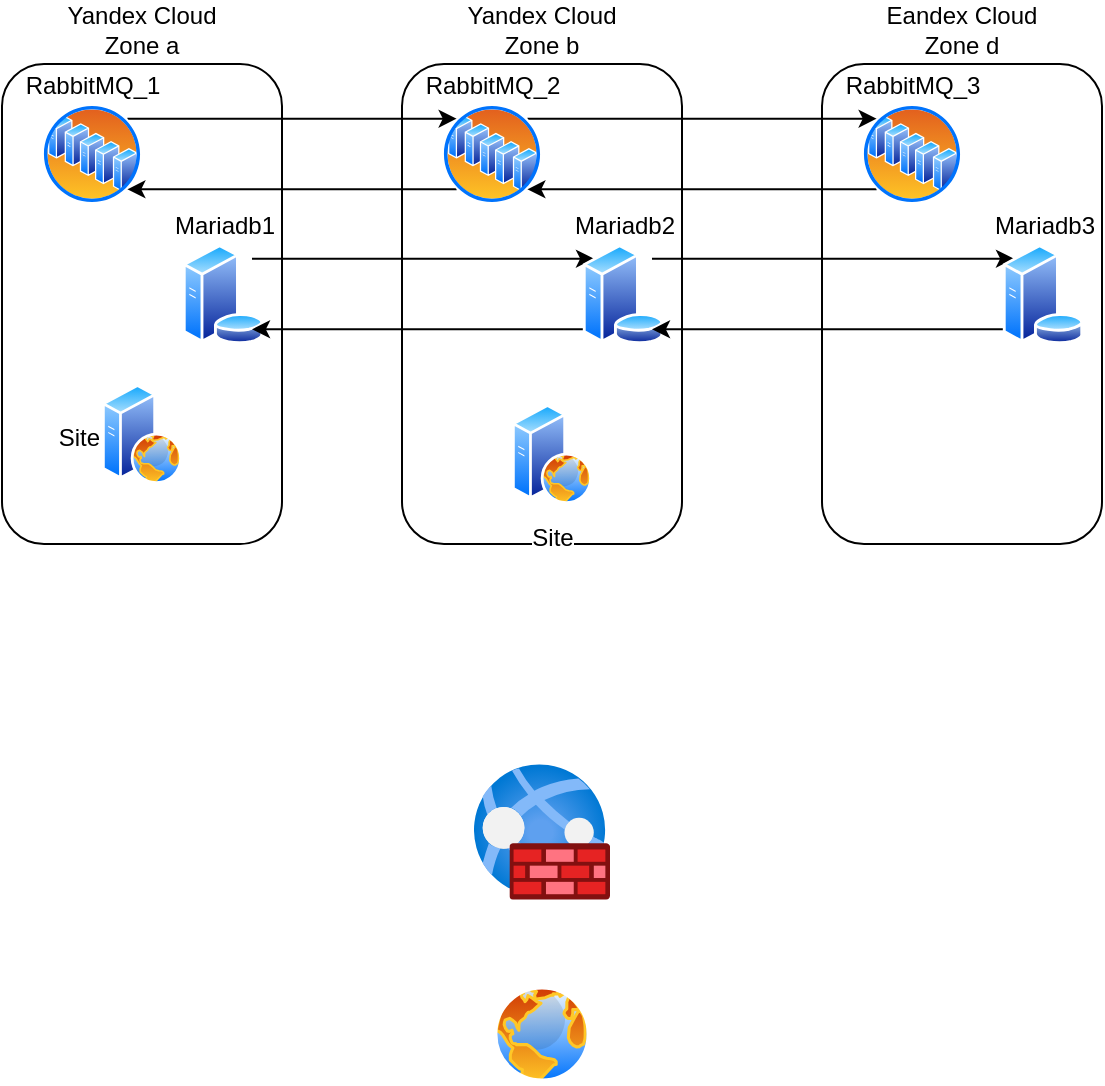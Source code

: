 <mxfile version="26.2.13">
  <diagram name="Page-1" id="VlWO9vf8GBHtBqB5PU-0">
    <mxGraphModel dx="1090" dy="608" grid="1" gridSize="10" guides="1" tooltips="1" connect="1" arrows="1" fold="1" page="1" pageScale="1" pageWidth="850" pageHeight="1100" math="0" shadow="0">
      <root>
        <mxCell id="0" />
        <mxCell id="1" parent="0" />
        <mxCell id="oGJRKOSpeTlSGlVj1QDc-1" value="" style="image;aspect=fixed;perimeter=ellipsePerimeter;html=1;align=center;shadow=0;dashed=0;spacingTop=3;image=img/lib/active_directory/internet_globe.svg;" vertex="1" parent="1">
          <mxGeometry x="425" y="710" width="50" height="50" as="geometry" />
        </mxCell>
        <mxCell id="oGJRKOSpeTlSGlVj1QDc-2" value="" style="image;aspect=fixed;html=1;points=[];align=center;fontSize=12;image=img/lib/azure2/networking/Web_Application_Firewall_Policies_WAF.svg;" vertex="1" parent="1">
          <mxGeometry x="416" y="600" width="68" height="68" as="geometry" />
        </mxCell>
        <mxCell id="oGJRKOSpeTlSGlVj1QDc-3" value="&lt;div&gt;Yandex Cloud&lt;/div&gt;&lt;div&gt;Zone a&lt;/div&gt;" style="rounded=1;whiteSpace=wrap;html=1;labelPosition=center;verticalLabelPosition=top;align=center;verticalAlign=bottom;" vertex="1" parent="1">
          <mxGeometry x="180" y="250" width="140" height="240" as="geometry" />
        </mxCell>
        <mxCell id="oGJRKOSpeTlSGlVj1QDc-4" value="&lt;div&gt;Yandex Cloud&lt;/div&gt;&lt;div&gt;Zone b&lt;/div&gt;" style="rounded=1;whiteSpace=wrap;html=1;labelPosition=center;verticalLabelPosition=top;align=center;verticalAlign=bottom;" vertex="1" parent="1">
          <mxGeometry x="380" y="250" width="140" height="240" as="geometry" />
        </mxCell>
        <mxCell id="oGJRKOSpeTlSGlVj1QDc-5" value="&lt;div&gt;Eandex Cloud&lt;/div&gt;&lt;div&gt;Zone d&lt;/div&gt;" style="rounded=1;whiteSpace=wrap;html=1;labelPosition=center;verticalLabelPosition=top;align=center;verticalAlign=bottom;" vertex="1" parent="1">
          <mxGeometry x="590" y="250" width="140" height="240" as="geometry" />
        </mxCell>
        <mxCell id="oGJRKOSpeTlSGlVj1QDc-11" style="edgeStyle=orthogonalEdgeStyle;rounded=0;orthogonalLoop=1;jettySize=auto;html=1;exitX=1;exitY=0;exitDx=0;exitDy=0;entryX=0;entryY=0;entryDx=0;entryDy=0;" edge="1" parent="1" source="oGJRKOSpeTlSGlVj1QDc-6" target="oGJRKOSpeTlSGlVj1QDc-7">
          <mxGeometry relative="1" as="geometry" />
        </mxCell>
        <mxCell id="oGJRKOSpeTlSGlVj1QDc-6" value="&lt;div&gt;RabbitMQ_1&lt;/div&gt;" style="image;aspect=fixed;perimeter=ellipsePerimeter;html=1;align=center;shadow=0;dashed=0;spacingTop=3;image=img/lib/active_directory/server_farm.svg;labelPosition=center;verticalLabelPosition=top;verticalAlign=bottom;" vertex="1" parent="1">
          <mxGeometry x="200" y="270" width="50" height="50" as="geometry" />
        </mxCell>
        <mxCell id="oGJRKOSpeTlSGlVj1QDc-9" style="edgeStyle=orthogonalEdgeStyle;rounded=0;orthogonalLoop=1;jettySize=auto;html=1;exitX=0;exitY=1;exitDx=0;exitDy=0;entryX=1;entryY=1;entryDx=0;entryDy=0;" edge="1" parent="1" source="oGJRKOSpeTlSGlVj1QDc-7" target="oGJRKOSpeTlSGlVj1QDc-6">
          <mxGeometry relative="1" as="geometry" />
        </mxCell>
        <mxCell id="oGJRKOSpeTlSGlVj1QDc-12" style="edgeStyle=orthogonalEdgeStyle;rounded=0;orthogonalLoop=1;jettySize=auto;html=1;exitX=1;exitY=0;exitDx=0;exitDy=0;entryX=0;entryY=0;entryDx=0;entryDy=0;" edge="1" parent="1" source="oGJRKOSpeTlSGlVj1QDc-7" target="oGJRKOSpeTlSGlVj1QDc-8">
          <mxGeometry relative="1" as="geometry" />
        </mxCell>
        <mxCell id="oGJRKOSpeTlSGlVj1QDc-7" value="&lt;div&gt;RabbitMQ_2&lt;/div&gt;" style="image;aspect=fixed;perimeter=ellipsePerimeter;html=1;align=center;shadow=0;dashed=0;spacingTop=3;image=img/lib/active_directory/server_farm.svg;labelPosition=center;verticalLabelPosition=top;verticalAlign=bottom;" vertex="1" parent="1">
          <mxGeometry x="400" y="270" width="50" height="50" as="geometry" />
        </mxCell>
        <mxCell id="oGJRKOSpeTlSGlVj1QDc-13" style="edgeStyle=orthogonalEdgeStyle;rounded=0;orthogonalLoop=1;jettySize=auto;html=1;exitX=0;exitY=1;exitDx=0;exitDy=0;entryX=1;entryY=1;entryDx=0;entryDy=0;" edge="1" parent="1" source="oGJRKOSpeTlSGlVj1QDc-8" target="oGJRKOSpeTlSGlVj1QDc-7">
          <mxGeometry relative="1" as="geometry" />
        </mxCell>
        <mxCell id="oGJRKOSpeTlSGlVj1QDc-8" value="&lt;div&gt;RabbitMQ_3&lt;/div&gt;" style="image;aspect=fixed;perimeter=ellipsePerimeter;html=1;align=center;shadow=0;dashed=0;spacingTop=3;image=img/lib/active_directory/server_farm.svg;labelPosition=center;verticalLabelPosition=top;verticalAlign=bottom;" vertex="1" parent="1">
          <mxGeometry x="610" y="270" width="50" height="50" as="geometry" />
        </mxCell>
        <mxCell id="oGJRKOSpeTlSGlVj1QDc-17" style="edgeStyle=orthogonalEdgeStyle;rounded=0;orthogonalLoop=1;jettySize=auto;html=1;exitX=1;exitY=0;exitDx=0;exitDy=0;entryX=0;entryY=0;entryDx=0;entryDy=0;" edge="1" parent="1" source="oGJRKOSpeTlSGlVj1QDc-14" target="oGJRKOSpeTlSGlVj1QDc-15">
          <mxGeometry relative="1" as="geometry" />
        </mxCell>
        <mxCell id="oGJRKOSpeTlSGlVj1QDc-14" value="&lt;div&gt;Mariadb1&lt;/div&gt;" style="image;aspect=fixed;perimeter=ellipsePerimeter;html=1;align=center;shadow=0;dashed=0;spacingTop=3;image=img/lib/active_directory/database_server.svg;labelPosition=center;verticalLabelPosition=top;verticalAlign=bottom;" vertex="1" parent="1">
          <mxGeometry x="270" y="340" width="41" height="50" as="geometry" />
        </mxCell>
        <mxCell id="oGJRKOSpeTlSGlVj1QDc-18" style="edgeStyle=orthogonalEdgeStyle;rounded=0;orthogonalLoop=1;jettySize=auto;html=1;exitX=1;exitY=0;exitDx=0;exitDy=0;entryX=0;entryY=0;entryDx=0;entryDy=0;" edge="1" parent="1" source="oGJRKOSpeTlSGlVj1QDc-15" target="oGJRKOSpeTlSGlVj1QDc-16">
          <mxGeometry relative="1" as="geometry" />
        </mxCell>
        <mxCell id="oGJRKOSpeTlSGlVj1QDc-20" style="edgeStyle=orthogonalEdgeStyle;rounded=0;orthogonalLoop=1;jettySize=auto;html=1;exitX=0;exitY=1;exitDx=0;exitDy=0;entryX=1;entryY=1;entryDx=0;entryDy=0;" edge="1" parent="1" source="oGJRKOSpeTlSGlVj1QDc-15" target="oGJRKOSpeTlSGlVj1QDc-14">
          <mxGeometry relative="1" as="geometry" />
        </mxCell>
        <mxCell id="oGJRKOSpeTlSGlVj1QDc-15" value="Mariadb2" style="image;aspect=fixed;perimeter=ellipsePerimeter;html=1;align=center;shadow=0;dashed=0;spacingTop=3;image=img/lib/active_directory/database_server.svg;labelPosition=center;verticalLabelPosition=top;verticalAlign=bottom;" vertex="1" parent="1">
          <mxGeometry x="470" y="340" width="41" height="50" as="geometry" />
        </mxCell>
        <mxCell id="oGJRKOSpeTlSGlVj1QDc-19" style="edgeStyle=orthogonalEdgeStyle;rounded=0;orthogonalLoop=1;jettySize=auto;html=1;exitX=0;exitY=1;exitDx=0;exitDy=0;entryX=1;entryY=1;entryDx=0;entryDy=0;" edge="1" parent="1" source="oGJRKOSpeTlSGlVj1QDc-16" target="oGJRKOSpeTlSGlVj1QDc-15">
          <mxGeometry relative="1" as="geometry" />
        </mxCell>
        <mxCell id="oGJRKOSpeTlSGlVj1QDc-16" value="Mariadb3" style="image;aspect=fixed;perimeter=ellipsePerimeter;html=1;align=center;shadow=0;dashed=0;spacingTop=3;image=img/lib/active_directory/database_server.svg;labelPosition=center;verticalLabelPosition=top;verticalAlign=bottom;" vertex="1" parent="1">
          <mxGeometry x="680" y="340" width="41" height="50" as="geometry" />
        </mxCell>
        <mxCell id="oGJRKOSpeTlSGlVj1QDc-21" value="Site" style="image;aspect=fixed;perimeter=ellipsePerimeter;html=1;align=right;shadow=0;dashed=0;spacingTop=3;image=img/lib/active_directory/web_server.svg;labelPosition=left;verticalLabelPosition=middle;verticalAlign=middle;" vertex="1" parent="1">
          <mxGeometry x="230" y="410" width="40" height="50" as="geometry" />
        </mxCell>
        <mxCell id="oGJRKOSpeTlSGlVj1QDc-22" value="Site" style="image;aspect=fixed;perimeter=ellipsePerimeter;html=1;align=center;shadow=0;dashed=0;spacingTop=3;image=img/lib/active_directory/web_server.svg;" vertex="1" parent="1">
          <mxGeometry x="435" y="420" width="40" height="50" as="geometry" />
        </mxCell>
      </root>
    </mxGraphModel>
  </diagram>
</mxfile>
